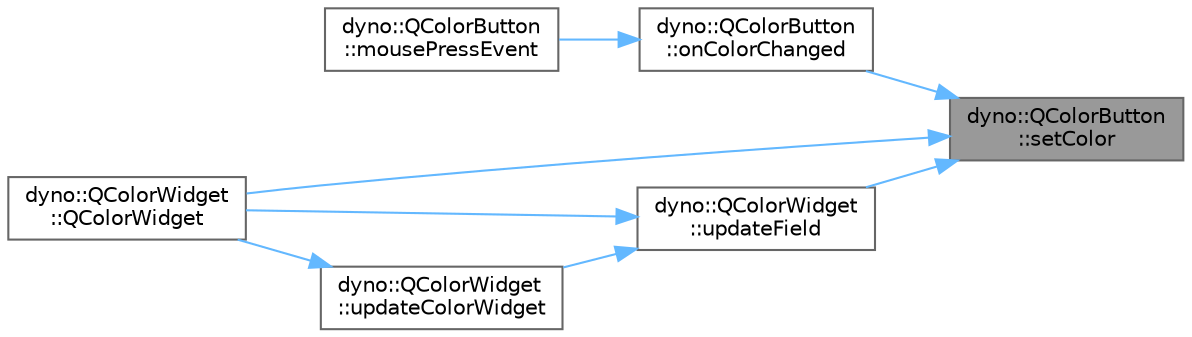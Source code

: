 digraph "dyno::QColorButton::setColor"
{
 // LATEX_PDF_SIZE
  bgcolor="transparent";
  edge [fontname=Helvetica,fontsize=10,labelfontname=Helvetica,labelfontsize=10];
  node [fontname=Helvetica,fontsize=10,shape=box,height=0.2,width=0.4];
  rankdir="RL";
  Node1 [id="Node000001",label="dyno::QColorButton\l::setColor",height=0.2,width=0.4,color="gray40", fillcolor="grey60", style="filled", fontcolor="black",tooltip=" "];
  Node1 -> Node2 [id="edge1_Node000001_Node000002",dir="back",color="steelblue1",style="solid",tooltip=" "];
  Node2 [id="Node000002",label="dyno::QColorButton\l::onColorChanged",height=0.2,width=0.4,color="grey40", fillcolor="white", style="filled",URL="$classdyno_1_1_q_color_button.html#abfc6030a06c3948cd0c84ad7e0a3467f",tooltip=" "];
  Node2 -> Node3 [id="edge2_Node000002_Node000003",dir="back",color="steelblue1",style="solid",tooltip=" "];
  Node3 [id="Node000003",label="dyno::QColorButton\l::mousePressEvent",height=0.2,width=0.4,color="grey40", fillcolor="white", style="filled",URL="$classdyno_1_1_q_color_button.html#a4cb21895bbd7394140c3bfdac72572db",tooltip=" "];
  Node1 -> Node4 [id="edge3_Node000001_Node000004",dir="back",color="steelblue1",style="solid",tooltip=" "];
  Node4 [id="Node000004",label="dyno::QColorWidget\l::QColorWidget",height=0.2,width=0.4,color="grey40", fillcolor="white", style="filled",URL="$classdyno_1_1_q_color_widget.html#a08be8c6a33f48c0e348d408387146793",tooltip=" "];
  Node1 -> Node5 [id="edge4_Node000001_Node000005",dir="back",color="steelblue1",style="solid",tooltip=" "];
  Node5 [id="Node000005",label="dyno::QColorWidget\l::updateField",height=0.2,width=0.4,color="grey40", fillcolor="white", style="filled",URL="$classdyno_1_1_q_color_widget.html#a860a3b84d0fc7b9499c0d3cbba4fda20",tooltip=" "];
  Node5 -> Node4 [id="edge5_Node000005_Node000004",dir="back",color="steelblue1",style="solid",tooltip=" "];
  Node5 -> Node6 [id="edge6_Node000005_Node000006",dir="back",color="steelblue1",style="solid",tooltip=" "];
  Node6 [id="Node000006",label="dyno::QColorWidget\l::updateColorWidget",height=0.2,width=0.4,color="grey40", fillcolor="white", style="filled",URL="$classdyno_1_1_q_color_widget.html#ab6b596a00dde58547bfcd8d5193e339a",tooltip=" "];
  Node6 -> Node4 [id="edge7_Node000006_Node000004",dir="back",color="steelblue1",style="solid",tooltip=" "];
}
